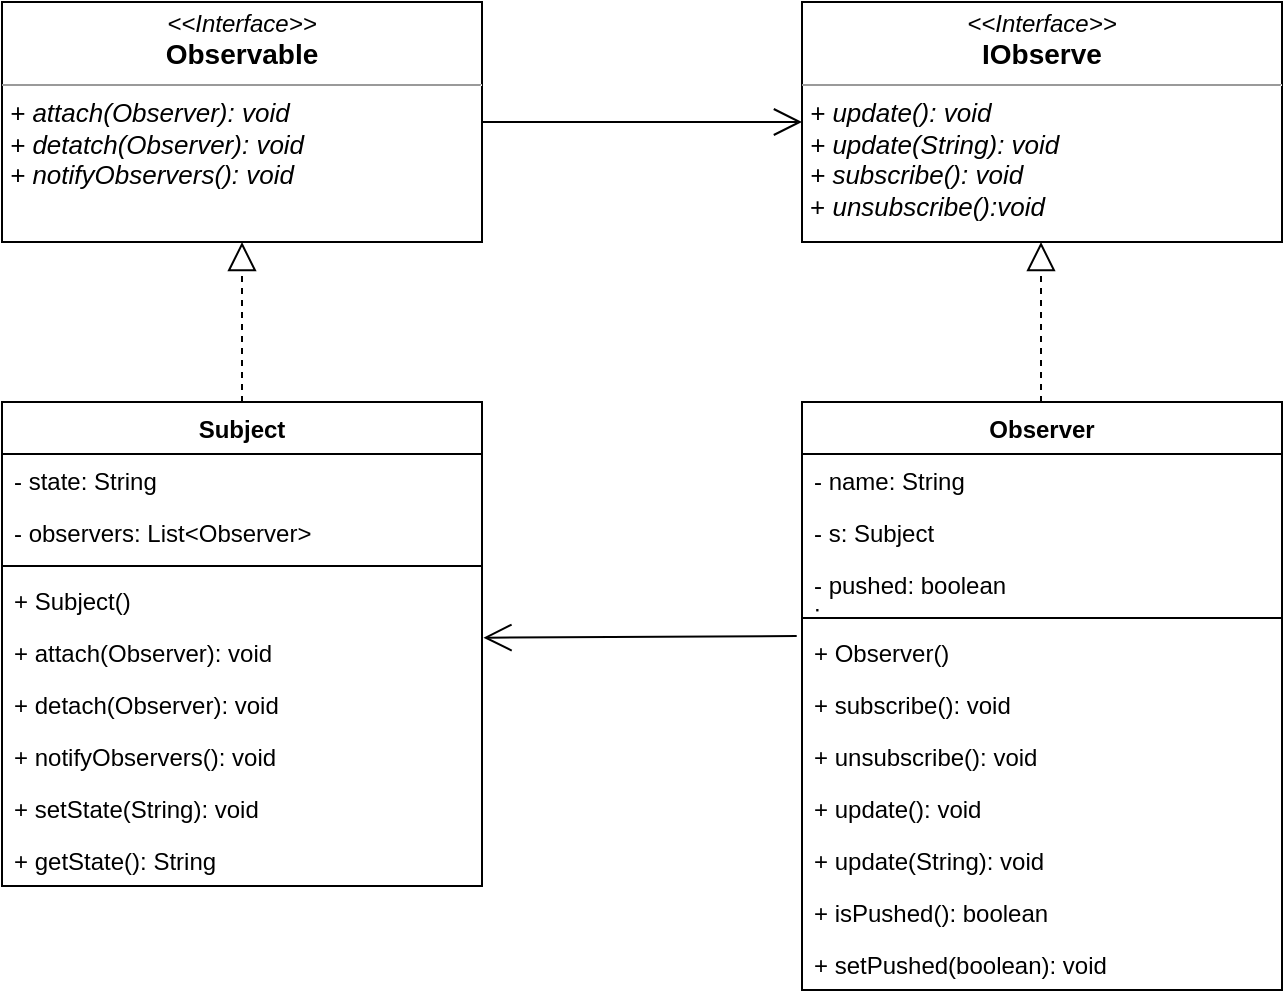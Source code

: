 <mxfile>
    <diagram id="yUIq9OjsWsYa8B09KO9P" name="observer_interface">
        <mxGraphModel dx="364" dy="476" grid="1" gridSize="10" guides="1" tooltips="1" connect="1" arrows="1" fold="1" page="1" pageScale="1" pageWidth="827" pageHeight="1169" math="0" shadow="0">
            <root>
                <mxCell id="0"/>
                <mxCell id="1" parent="0"/>
                <mxCell id="5" style="edgeStyle=orthogonalEdgeStyle;rounded=0;orthogonalLoop=1;jettySize=auto;html=1;exitX=0.5;exitY=1;exitDx=0;exitDy=0;" parent="1" edge="1">
                    <mxGeometry relative="1" as="geometry">
                        <mxPoint x="660" y="375" as="sourcePoint"/>
                        <mxPoint x="660" y="375" as="targetPoint"/>
                    </mxGeometry>
                </mxCell>
                <mxCell id="8" style="edgeStyle=orthogonalEdgeStyle;rounded=0;orthogonalLoop=1;jettySize=auto;html=1;exitX=0.5;exitY=1;exitDx=0;exitDy=0;" parent="1" edge="1">
                    <mxGeometry relative="1" as="geometry">
                        <mxPoint x="380" y="280" as="sourcePoint"/>
                        <mxPoint x="380" y="280" as="targetPoint"/>
                    </mxGeometry>
                </mxCell>
                <mxCell id="47" style="edgeStyle=none;html=1;exitX=1;exitY=0.5;exitDx=0;exitDy=0;" parent="1" source="15" edge="1">
                    <mxGeometry relative="1" as="geometry">
                        <mxPoint x="320" y="140" as="targetPoint"/>
                    </mxGeometry>
                </mxCell>
                <mxCell id="15" value="&lt;p style=&quot;margin: 0px ; margin-top: 4px ; text-align: center&quot;&gt;&lt;i&gt;&amp;lt;&amp;lt;Interface&amp;gt;&amp;gt;&lt;/i&gt;&lt;br&gt;&lt;b&gt;&lt;font style=&quot;font-size: 14px&quot;&gt;Observable&lt;/font&gt;&lt;/b&gt;&lt;/p&gt;&lt;hr size=&quot;1&quot;&gt;&lt;p style=&quot;margin: 0px 0px 0px 4px; font-size: 13px;&quot;&gt;&lt;font style=&quot;font-size: 13px;&quot;&gt;&lt;i style=&quot;&quot;&gt;+ attach(Observer): void&lt;br&gt;+ detatch(Observer): void&lt;br&gt;&lt;/i&gt;&lt;/font&gt;&lt;/p&gt;&lt;p style=&quot;margin: 0px 0px 0px 4px; font-size: 13px;&quot;&gt;&lt;font style=&quot;font-size: 13px;&quot;&gt;&lt;i style=&quot;&quot;&gt;+ notifyObservers(): void&lt;/i&gt;&lt;/font&gt;&lt;br&gt;&lt;/p&gt;" style="verticalAlign=top;align=left;overflow=fill;fontSize=12;fontFamily=Helvetica;html=1;" parent="1" vertex="1">
                    <mxGeometry x="80" y="80" width="240" height="120" as="geometry"/>
                </mxCell>
                <mxCell id="20" value="" style="endArrow=block;dashed=1;endFill=0;endSize=12;html=1;exitX=0.5;exitY=0;exitDx=0;exitDy=0;entryX=0.5;entryY=1;entryDx=0;entryDy=0;" parent="1" source="37" target="15" edge="1">
                    <mxGeometry width="160" relative="1" as="geometry">
                        <mxPoint x="190" y="245" as="sourcePoint"/>
                        <mxPoint x="490" y="280" as="targetPoint"/>
                    </mxGeometry>
                </mxCell>
                <mxCell id="31" value="" style="endArrow=open;endFill=1;endSize=12;html=1;exitX=-0.011;exitY=0.193;exitDx=0;exitDy=0;entryX=1.003;entryY=0.225;entryDx=0;entryDy=0;entryPerimeter=0;exitPerimeter=0;" parent="1" source="52" target="42" edge="1">
                    <mxGeometry width="160" relative="1" as="geometry">
                        <mxPoint x="260" y="470" as="sourcePoint"/>
                        <mxPoint x="140" y="620" as="targetPoint"/>
                        <Array as="points"/>
                    </mxGeometry>
                </mxCell>
                <mxCell id="35" value="" style="endArrow=open;endFill=1;endSize=12;html=1;entryX=0;entryY=0.5;entryDx=0;entryDy=0;exitX=1;exitY=0.5;exitDx=0;exitDy=0;" parent="1" source="15" edge="1">
                    <mxGeometry width="160" relative="1" as="geometry">
                        <mxPoint x="290" y="118" as="sourcePoint"/>
                        <mxPoint x="480" y="140" as="targetPoint"/>
                        <Array as="points"/>
                    </mxGeometry>
                </mxCell>
                <mxCell id="37" value="Subject" style="swimlane;fontStyle=1;align=center;verticalAlign=top;childLayout=stackLayout;horizontal=1;startSize=26;horizontalStack=0;resizeParent=1;resizeParentMax=0;resizeLast=0;collapsible=1;marginBottom=0;" parent="1" vertex="1">
                    <mxGeometry x="80" y="280" width="240" height="242" as="geometry"/>
                </mxCell>
                <mxCell id="38" value="- state: String" style="text;strokeColor=none;fillColor=none;align=left;verticalAlign=top;spacingLeft=4;spacingRight=4;overflow=hidden;rotatable=0;points=[[0,0.5],[1,0.5]];portConstraint=eastwest;" parent="37" vertex="1">
                    <mxGeometry y="26" width="240" height="26" as="geometry"/>
                </mxCell>
                <mxCell id="41" value="- observers: List&lt;Observer&gt;" style="text;strokeColor=none;fillColor=none;align=left;verticalAlign=top;spacingLeft=4;spacingRight=4;overflow=hidden;rotatable=0;points=[[0,0.5],[1,0.5]];portConstraint=eastwest;" parent="37" vertex="1">
                    <mxGeometry y="52" width="240" height="26" as="geometry"/>
                </mxCell>
                <mxCell id="39" value="" style="line;strokeWidth=1;fillColor=none;align=left;verticalAlign=middle;spacingTop=-1;spacingLeft=3;spacingRight=3;rotatable=0;labelPosition=right;points=[];portConstraint=eastwest;strokeColor=inherit;" parent="37" vertex="1">
                    <mxGeometry y="78" width="240" height="8" as="geometry"/>
                </mxCell>
                <mxCell id="40" value="+ Subject()" style="text;strokeColor=none;fillColor=none;align=left;verticalAlign=top;spacingLeft=4;spacingRight=4;overflow=hidden;rotatable=0;points=[[0,0.5],[1,0.5]];portConstraint=eastwest;" parent="37" vertex="1">
                    <mxGeometry y="86" width="240" height="26" as="geometry"/>
                </mxCell>
                <mxCell id="42" value="+ attach(Observer): void" style="text;strokeColor=none;fillColor=none;align=left;verticalAlign=top;spacingLeft=4;spacingRight=4;overflow=hidden;rotatable=0;points=[[0,0.5],[1,0.5]];portConstraint=eastwest;" parent="37" vertex="1">
                    <mxGeometry y="112" width="240" height="26" as="geometry"/>
                </mxCell>
                <mxCell id="43" value="+ detach(Observer): void" style="text;strokeColor=none;fillColor=none;align=left;verticalAlign=top;spacingLeft=4;spacingRight=4;overflow=hidden;rotatable=0;points=[[0,0.5],[1,0.5]];portConstraint=eastwest;" parent="37" vertex="1">
                    <mxGeometry y="138" width="240" height="26" as="geometry"/>
                </mxCell>
                <mxCell id="44" value="+ notifyObservers(): void" style="text;strokeColor=none;fillColor=none;align=left;verticalAlign=top;spacingLeft=4;spacingRight=4;overflow=hidden;rotatable=0;points=[[0,0.5],[1,0.5]];portConstraint=eastwest;" parent="37" vertex="1">
                    <mxGeometry y="164" width="240" height="26" as="geometry"/>
                </mxCell>
                <mxCell id="45" value="+ setState(String): void" style="text;strokeColor=none;fillColor=none;align=left;verticalAlign=top;spacingLeft=4;spacingRight=4;overflow=hidden;rotatable=0;points=[[0,0.5],[1,0.5]];portConstraint=eastwest;" parent="37" vertex="1">
                    <mxGeometry y="190" width="240" height="26" as="geometry"/>
                </mxCell>
                <mxCell id="46" value="+ getState(): String" style="text;strokeColor=none;fillColor=none;align=left;verticalAlign=top;spacingLeft=4;spacingRight=4;overflow=hidden;rotatable=0;points=[[0,0.5],[1,0.5]];portConstraint=eastwest;" parent="37" vertex="1">
                    <mxGeometry y="216" width="240" height="26" as="geometry"/>
                </mxCell>
                <mxCell id="48" value="Observer" style="swimlane;fontStyle=1;align=center;verticalAlign=top;childLayout=stackLayout;horizontal=1;startSize=26;horizontalStack=0;resizeParent=1;resizeParentMax=0;resizeLast=0;collapsible=1;marginBottom=0;" parent="1" vertex="1">
                    <mxGeometry x="480" y="280" width="240" height="294" as="geometry"/>
                </mxCell>
                <mxCell id="49" value="- name: String" style="text;strokeColor=none;fillColor=none;align=left;verticalAlign=top;spacingLeft=4;spacingRight=4;overflow=hidden;rotatable=0;points=[[0,0.5],[1,0.5]];portConstraint=eastwest;" parent="48" vertex="1">
                    <mxGeometry y="26" width="240" height="26" as="geometry"/>
                </mxCell>
                <mxCell id="50" value="- s: Subject" style="text;strokeColor=none;fillColor=none;align=left;verticalAlign=top;spacingLeft=4;spacingRight=4;overflow=hidden;rotatable=0;points=[[0,0.5],[1,0.5]];portConstraint=eastwest;" parent="48" vertex="1">
                    <mxGeometry y="52" width="240" height="26" as="geometry"/>
                </mxCell>
                <mxCell id="60" value="- pushed: boolean&#xa;: " style="text;strokeColor=none;fillColor=none;align=left;verticalAlign=top;spacingLeft=4;spacingRight=4;overflow=hidden;rotatable=0;points=[[0,0.5],[1,0.5]];portConstraint=eastwest;" parent="48" vertex="1">
                    <mxGeometry y="78" width="240" height="26" as="geometry"/>
                </mxCell>
                <mxCell id="51" value="" style="line;strokeWidth=1;fillColor=none;align=left;verticalAlign=middle;spacingTop=-1;spacingLeft=3;spacingRight=3;rotatable=0;labelPosition=right;points=[];portConstraint=eastwest;strokeColor=inherit;" parent="48" vertex="1">
                    <mxGeometry y="104" width="240" height="8" as="geometry"/>
                </mxCell>
                <mxCell id="52" value="+ Observer()" style="text;strokeColor=none;fillColor=none;align=left;verticalAlign=top;spacingLeft=4;spacingRight=4;overflow=hidden;rotatable=0;points=[[0,0.5],[1,0.5]];portConstraint=eastwest;" parent="48" vertex="1">
                    <mxGeometry y="112" width="240" height="26" as="geometry"/>
                </mxCell>
                <mxCell id="53" value="+ subscribe(): void" style="text;strokeColor=none;fillColor=none;align=left;verticalAlign=top;spacingLeft=4;spacingRight=4;overflow=hidden;rotatable=0;points=[[0,0.5],[1,0.5]];portConstraint=eastwest;" parent="48" vertex="1">
                    <mxGeometry y="138" width="240" height="26" as="geometry"/>
                </mxCell>
                <mxCell id="63" value="+ unsubscribe(): void" style="text;strokeColor=none;fillColor=none;align=left;verticalAlign=top;spacingLeft=4;spacingRight=4;overflow=hidden;rotatable=0;points=[[0,0.5],[1,0.5]];portConstraint=eastwest;" parent="48" vertex="1">
                    <mxGeometry y="164" width="240" height="26" as="geometry"/>
                </mxCell>
                <mxCell id="54" value="+ update(): void" style="text;strokeColor=none;fillColor=none;align=left;verticalAlign=top;spacingLeft=4;spacingRight=4;overflow=hidden;rotatable=0;points=[[0,0.5],[1,0.5]];portConstraint=eastwest;" parent="48" vertex="1">
                    <mxGeometry y="190" width="240" height="26" as="geometry"/>
                </mxCell>
                <mxCell id="55" value="+ update(String): void" style="text;strokeColor=none;fillColor=none;align=left;verticalAlign=top;spacingLeft=4;spacingRight=4;overflow=hidden;rotatable=0;points=[[0,0.5],[1,0.5]];portConstraint=eastwest;" parent="48" vertex="1">
                    <mxGeometry y="216" width="240" height="26" as="geometry"/>
                </mxCell>
                <mxCell id="64" value="+ isPushed(): boolean" style="text;strokeColor=none;fillColor=none;align=left;verticalAlign=top;spacingLeft=4;spacingRight=4;overflow=hidden;rotatable=0;points=[[0,0.5],[1,0.5]];portConstraint=eastwest;" parent="48" vertex="1">
                    <mxGeometry y="242" width="240" height="26" as="geometry"/>
                </mxCell>
                <mxCell id="62" value="+ setPushed(boolean): void" style="text;strokeColor=none;fillColor=none;align=left;verticalAlign=top;spacingLeft=4;spacingRight=4;overflow=hidden;rotatable=0;points=[[0,0.5],[1,0.5]];portConstraint=eastwest;" parent="48" vertex="1">
                    <mxGeometry y="268" width="240" height="26" as="geometry"/>
                </mxCell>
                <mxCell id="58" value="&lt;p style=&quot;margin: 0px ; margin-top: 4px ; text-align: center&quot;&gt;&lt;i&gt;&amp;lt;&amp;lt;Interface&amp;gt;&amp;gt;&lt;/i&gt;&lt;br&gt;&lt;b&gt;&lt;font style=&quot;font-size: 14px&quot;&gt;IObserve&lt;/font&gt;&lt;/b&gt;&lt;/p&gt;&lt;hr size=&quot;1&quot;&gt;&lt;p style=&quot;margin: 0px 0px 0px 4px; font-size: 13px;&quot;&gt;&lt;font style=&quot;font-size: 13px;&quot;&gt;&lt;i style=&quot;&quot;&gt;+ update(): void&lt;br&gt;+&amp;nbsp;update(String): void&lt;br&gt;&lt;/i&gt;&lt;/font&gt;&lt;/p&gt;&lt;p style=&quot;margin: 0px 0px 0px 4px; font-size: 13px;&quot;&gt;&lt;font style=&quot;font-size: 13px;&quot;&gt;&lt;font style=&quot;font-size: 13px;&quot;&gt;&lt;i&gt;+ subscribe(): void&lt;/i&gt;&lt;/font&gt;&lt;br&gt;&lt;/font&gt;&lt;/p&gt;&lt;p style=&quot;margin: 0px 0px 0px 4px; font-size: 13px;&quot;&gt;&lt;font style=&quot;font-size: 13px;&quot;&gt;+ &lt;i style=&quot;&quot;&gt;unsubscribe():void&lt;/i&gt;&lt;/font&gt;&lt;/p&gt;&lt;p style=&quot;margin: 0px ; margin-left: 4px&quot;&gt;&lt;font style=&quot;font-size: 14px&quot;&gt;&lt;span style=&quot;color: rgba(0, 0, 0, 0); font-family: monospace; font-size: 0px;&quot;&gt;%3CmxGraphModel%3E%3Croot%3E%3CmxCell%20id%3D%220%22%2F%3E%3CmxCell%20id%3D%221%22%20parent%3D%220%22%2F%3E%3CmxCell%20id%3D%222%22%20value%3D%22%2B%20unsubscribe()%3A%20void%22%20style%3D%22text%3BstrokeColor%3Dnone%3BfillColor%3Dnone%3Balign%3Dleft%3BverticalAlign%3Dtop%3BspacingLeft%3D4%3BspacingRight%3D4%3Boverflow%3Dhidden%3Brotatable%3D0%3Bpoints%3D%5B%5B0%2C0.5%5D%2C%5B1%2C0.5%5D%5D%3BportConstraint%3Deastwest%3B%22%20vertex%3D%221%22%20parent%3D%221%22%3E%3CmxGeometry%20x%3D%22480%22%20y%3D%22444%22%20width%3D%22240%22%20height%3D%2226%22%20as%3D%22geometry%22%2F%3E%3C%2FmxCell%3E%3C%2Froot%3E%3C%2FmxGraphModel%3E&lt;/span&gt;&lt;/font&gt;&lt;/p&gt;&lt;span style=&quot;color: rgba(0, 0, 0, 0); font-family: monospace; font-size: 0px; background-color: initial;&quot;&gt;GraphModel%3E%3Croot%3E%3CmxCell%20id%3D%220%22%2F%3E%3CmxCell%20id%3D%221%22%20parent%3D%220%22%2F%3E%3CmxCell%20id%3D%222%22%20value%3D%22%2B%20unsubscribe()%3A%20void%22%20style%3D%22text%3BstrokeColor%3Dnone%3BfillColor%3Dnone%3Balign%3Dleft%3BverticalAlign%3Dtop%3BspacingLeft%3D4%3BspacingRight%3D4%3Boverflow%3Dhidden%3Brotatable%3D0%3Bpoints%3D%5B%5B0%2C0.5%5D%2C%5B1%2C0.5%5D%5D%3BportConstraint%3Deastwest%3B%22%20vertex%3D%221%22%20parent%3D%221%22%3E%3CmxGeometry%20x%3D%22480%22%20y%3D%22444%22%20width%3D%22240%22%20height%3D%2226%22%20as%3D%22geometry%22%2F%3E%3C%2FmxCell%3E%3C%2Froot%3E%3C%2FmxGraphModel%3E&lt;/span&gt;" style="verticalAlign=top;align=left;overflow=fill;fontSize=12;fontFamily=Helvetica;html=1;" parent="1" vertex="1">
                    <mxGeometry x="480" y="80" width="240" height="120" as="geometry"/>
                </mxCell>
                <mxCell id="59" value="" style="endArrow=block;dashed=1;endFill=0;endSize=12;html=1;exitX=0.5;exitY=0;exitDx=0;exitDy=0;entryX=0.5;entryY=1;entryDx=0;entryDy=0;" parent="1" edge="1">
                    <mxGeometry width="160" relative="1" as="geometry">
                        <mxPoint x="599.5" y="280" as="sourcePoint"/>
                        <mxPoint x="599.5" y="200" as="targetPoint"/>
                    </mxGeometry>
                </mxCell>
            </root>
        </mxGraphModel>
    </diagram>
    <diagram name="observer_abstract_class" id="XB_M_hnxvpLGYGITTDiH">
        <mxGraphModel dx="812" dy="476" grid="1" gridSize="10" guides="1" tooltips="1" connect="1" arrows="1" fold="1" page="1" pageScale="1" pageWidth="827" pageHeight="1169" math="0" shadow="0">
            <root>
                <mxCell id="POL3i28iTh2GQ_S_40G1-0"/>
                <mxCell id="POL3i28iTh2GQ_S_40G1-1" parent="POL3i28iTh2GQ_S_40G1-0"/>
                <mxCell id="POL3i28iTh2GQ_S_40G1-2" style="edgeStyle=orthogonalEdgeStyle;rounded=0;orthogonalLoop=1;jettySize=auto;html=1;exitX=0.5;exitY=1;exitDx=0;exitDy=0;" parent="POL3i28iTh2GQ_S_40G1-1" edge="1">
                    <mxGeometry relative="1" as="geometry">
                        <mxPoint x="660" y="375" as="sourcePoint"/>
                        <mxPoint x="660" y="375" as="targetPoint"/>
                    </mxGeometry>
                </mxCell>
                <mxCell id="POL3i28iTh2GQ_S_40G1-3" style="edgeStyle=orthogonalEdgeStyle;rounded=0;orthogonalLoop=1;jettySize=auto;html=1;exitX=0.5;exitY=1;exitDx=0;exitDy=0;" parent="POL3i28iTh2GQ_S_40G1-1" edge="1">
                    <mxGeometry relative="1" as="geometry">
                        <mxPoint x="380" y="280" as="sourcePoint"/>
                        <mxPoint x="380" y="280" as="targetPoint"/>
                    </mxGeometry>
                </mxCell>
                <mxCell id="POL3i28iTh2GQ_S_40G1-4" style="edgeStyle=none;html=1;exitX=1;exitY=0.5;exitDx=0;exitDy=0;" parent="POL3i28iTh2GQ_S_40G1-1" source="POL3i28iTh2GQ_S_40G1-5" edge="1">
                    <mxGeometry relative="1" as="geometry">
                        <mxPoint x="320" y="140" as="targetPoint"/>
                    </mxGeometry>
                </mxCell>
                <mxCell id="POL3i28iTh2GQ_S_40G1-5" value="&lt;p style=&quot;margin: 0px ; margin-top: 4px ; text-align: center&quot;&gt;&lt;i&gt;&amp;lt;&amp;lt;Interface&amp;gt;&amp;gt;&lt;/i&gt;&lt;br&gt;&lt;b&gt;&lt;font style=&quot;font-size: 14px&quot;&gt;Observable&lt;/font&gt;&lt;/b&gt;&lt;/p&gt;&lt;hr size=&quot;1&quot;&gt;&lt;p style=&quot;margin: 0px ; margin-left: 4px&quot;&gt;&lt;font style=&quot;font-size: 14px&quot;&gt;+ &lt;i&gt;attach&lt;/i&gt;(Observer): void&lt;br&gt;+ &lt;i&gt;detatch&lt;/i&gt;(Observer): void&lt;br&gt;&lt;/font&gt;&lt;/p&gt;&lt;p style=&quot;margin: 0px ; margin-left: 4px&quot;&gt;&lt;font style=&quot;font-size: 14px&quot;&gt;+ &lt;i&gt;notifyObservers&lt;/i&gt;(): void&lt;/font&gt;&lt;br&gt;&lt;/p&gt;" style="verticalAlign=top;align=left;overflow=fill;fontSize=12;fontFamily=Helvetica;html=1;" parent="POL3i28iTh2GQ_S_40G1-1" vertex="1">
                    <mxGeometry x="80" y="80" width="240" height="120" as="geometry"/>
                </mxCell>
                <mxCell id="POL3i28iTh2GQ_S_40G1-6" value="" style="endArrow=block;dashed=1;endFill=0;endSize=12;html=1;exitX=0.5;exitY=0;exitDx=0;exitDy=0;entryX=0.5;entryY=1;entryDx=0;entryDy=0;" parent="POL3i28iTh2GQ_S_40G1-1" source="POL3i28iTh2GQ_S_40G1-9" target="POL3i28iTh2GQ_S_40G1-5" edge="1">
                    <mxGeometry width="160" relative="1" as="geometry">
                        <mxPoint x="190" y="245" as="sourcePoint"/>
                        <mxPoint x="490" y="280" as="targetPoint"/>
                    </mxGeometry>
                </mxCell>
                <mxCell id="POL3i28iTh2GQ_S_40G1-7" value="" style="endArrow=open;endFill=1;endSize=12;html=1;exitX=0;exitY=0.225;exitDx=0;exitDy=0;exitPerimeter=0;entryX=1.003;entryY=0.225;entryDx=0;entryDy=0;entryPerimeter=0;" parent="POL3i28iTh2GQ_S_40G1-1" source="POL3i28iTh2GQ_S_40G1-24" target="POL3i28iTh2GQ_S_40G1-14" edge="1">
                    <mxGeometry width="160" relative="1" as="geometry">
                        <mxPoint x="260" y="470" as="sourcePoint"/>
                        <mxPoint x="140" y="620" as="targetPoint"/>
                        <Array as="points"/>
                    </mxGeometry>
                </mxCell>
                <mxCell id="POL3i28iTh2GQ_S_40G1-8" value="" style="endArrow=open;endFill=1;endSize=12;html=1;entryX=0;entryY=0.5;entryDx=0;entryDy=0;exitX=1;exitY=0.5;exitDx=0;exitDy=0;" parent="POL3i28iTh2GQ_S_40G1-1" source="POL3i28iTh2GQ_S_40G1-5" edge="1">
                    <mxGeometry width="160" relative="1" as="geometry">
                        <mxPoint x="290" y="118" as="sourcePoint"/>
                        <mxPoint x="480" y="140" as="targetPoint"/>
                        <Array as="points"/>
                    </mxGeometry>
                </mxCell>
                <mxCell id="POL3i28iTh2GQ_S_40G1-9" value="Subject" style="swimlane;fontStyle=1;align=center;verticalAlign=top;childLayout=stackLayout;horizontal=1;startSize=26;horizontalStack=0;resizeParent=1;resizeParentMax=0;resizeLast=0;collapsible=1;marginBottom=0;" parent="POL3i28iTh2GQ_S_40G1-1" vertex="1">
                    <mxGeometry x="80" y="280" width="240" height="242" as="geometry"/>
                </mxCell>
                <mxCell id="POL3i28iTh2GQ_S_40G1-10" value="- state: String" style="text;strokeColor=none;fillColor=none;align=left;verticalAlign=top;spacingLeft=4;spacingRight=4;overflow=hidden;rotatable=0;points=[[0,0.5],[1,0.5]];portConstraint=eastwest;" parent="POL3i28iTh2GQ_S_40G1-9" vertex="1">
                    <mxGeometry y="26" width="240" height="26" as="geometry"/>
                </mxCell>
                <mxCell id="POL3i28iTh2GQ_S_40G1-11" value="- observers: List&lt;Observer&gt;" style="text;strokeColor=none;fillColor=none;align=left;verticalAlign=top;spacingLeft=4;spacingRight=4;overflow=hidden;rotatable=0;points=[[0,0.5],[1,0.5]];portConstraint=eastwest;" parent="POL3i28iTh2GQ_S_40G1-9" vertex="1">
                    <mxGeometry y="52" width="240" height="26" as="geometry"/>
                </mxCell>
                <mxCell id="POL3i28iTh2GQ_S_40G1-12" value="" style="line;strokeWidth=1;fillColor=none;align=left;verticalAlign=middle;spacingTop=-1;spacingLeft=3;spacingRight=3;rotatable=0;labelPosition=right;points=[];portConstraint=eastwest;strokeColor=inherit;" parent="POL3i28iTh2GQ_S_40G1-9" vertex="1">
                    <mxGeometry y="78" width="240" height="8" as="geometry"/>
                </mxCell>
                <mxCell id="POL3i28iTh2GQ_S_40G1-13" value="+ Subject()" style="text;strokeColor=none;fillColor=none;align=left;verticalAlign=top;spacingLeft=4;spacingRight=4;overflow=hidden;rotatable=0;points=[[0,0.5],[1,0.5]];portConstraint=eastwest;" parent="POL3i28iTh2GQ_S_40G1-9" vertex="1">
                    <mxGeometry y="86" width="240" height="26" as="geometry"/>
                </mxCell>
                <mxCell id="POL3i28iTh2GQ_S_40G1-14" value="+ attach(Observer): void" style="text;strokeColor=none;fillColor=none;align=left;verticalAlign=top;spacingLeft=4;spacingRight=4;overflow=hidden;rotatable=0;points=[[0,0.5],[1,0.5]];portConstraint=eastwest;" parent="POL3i28iTh2GQ_S_40G1-9" vertex="1">
                    <mxGeometry y="112" width="240" height="26" as="geometry"/>
                </mxCell>
                <mxCell id="POL3i28iTh2GQ_S_40G1-15" value="+ detach(Observer): void" style="text;strokeColor=none;fillColor=none;align=left;verticalAlign=top;spacingLeft=4;spacingRight=4;overflow=hidden;rotatable=0;points=[[0,0.5],[1,0.5]];portConstraint=eastwest;" parent="POL3i28iTh2GQ_S_40G1-9" vertex="1">
                    <mxGeometry y="138" width="240" height="26" as="geometry"/>
                </mxCell>
                <mxCell id="POL3i28iTh2GQ_S_40G1-16" value="+ notifyObservers(): void" style="text;strokeColor=none;fillColor=none;align=left;verticalAlign=top;spacingLeft=4;spacingRight=4;overflow=hidden;rotatable=0;points=[[0,0.5],[1,0.5]];portConstraint=eastwest;" parent="POL3i28iTh2GQ_S_40G1-9" vertex="1">
                    <mxGeometry y="164" width="240" height="26" as="geometry"/>
                </mxCell>
                <mxCell id="POL3i28iTh2GQ_S_40G1-17" value="+ setState(String): void" style="text;strokeColor=none;fillColor=none;align=left;verticalAlign=top;spacingLeft=4;spacingRight=4;overflow=hidden;rotatable=0;points=[[0,0.5],[1,0.5]];portConstraint=eastwest;" parent="POL3i28iTh2GQ_S_40G1-9" vertex="1">
                    <mxGeometry y="190" width="240" height="26" as="geometry"/>
                </mxCell>
                <mxCell id="POL3i28iTh2GQ_S_40G1-18" value="+ getState(): String" style="text;strokeColor=none;fillColor=none;align=left;verticalAlign=top;spacingLeft=4;spacingRight=4;overflow=hidden;rotatable=0;points=[[0,0.5],[1,0.5]];portConstraint=eastwest;" parent="POL3i28iTh2GQ_S_40G1-9" vertex="1">
                    <mxGeometry y="216" width="240" height="26" as="geometry"/>
                </mxCell>
                <mxCell id="POL3i28iTh2GQ_S_40G1-19" value="Observer" style="swimlane;fontStyle=1;align=center;verticalAlign=top;childLayout=stackLayout;horizontal=1;startSize=26;horizontalStack=0;resizeParent=1;resizeParentMax=0;resizeLast=0;collapsible=1;marginBottom=0;" parent="POL3i28iTh2GQ_S_40G1-1" vertex="1">
                    <mxGeometry x="480" y="280" width="240" height="190" as="geometry"/>
                </mxCell>
                <mxCell id="POL3i28iTh2GQ_S_40G1-20" value="- name: String" style="text;strokeColor=none;fillColor=none;align=left;verticalAlign=top;spacingLeft=4;spacingRight=4;overflow=hidden;rotatable=0;points=[[0,0.5],[1,0.5]];portConstraint=eastwest;" parent="POL3i28iTh2GQ_S_40G1-19" vertex="1">
                    <mxGeometry y="26" width="240" height="26" as="geometry"/>
                </mxCell>
                <mxCell id="POL3i28iTh2GQ_S_40G1-21" value="- s: Subject" style="text;strokeColor=none;fillColor=none;align=left;verticalAlign=top;spacingLeft=4;spacingRight=4;overflow=hidden;rotatable=0;points=[[0,0.5],[1,0.5]];portConstraint=eastwest;" parent="POL3i28iTh2GQ_S_40G1-19" vertex="1">
                    <mxGeometry y="52" width="240" height="26" as="geometry"/>
                </mxCell>
                <mxCell id="POL3i28iTh2GQ_S_40G1-22" value="" style="line;strokeWidth=1;fillColor=none;align=left;verticalAlign=middle;spacingTop=-1;spacingLeft=3;spacingRight=3;rotatable=0;labelPosition=right;points=[];portConstraint=eastwest;strokeColor=inherit;" parent="POL3i28iTh2GQ_S_40G1-19" vertex="1">
                    <mxGeometry y="78" width="240" height="8" as="geometry"/>
                </mxCell>
                <mxCell id="POL3i28iTh2GQ_S_40G1-23" value="+ Observer()" style="text;strokeColor=none;fillColor=none;align=left;verticalAlign=top;spacingLeft=4;spacingRight=4;overflow=hidden;rotatable=0;points=[[0,0.5],[1,0.5]];portConstraint=eastwest;" parent="POL3i28iTh2GQ_S_40G1-19" vertex="1">
                    <mxGeometry y="86" width="240" height="26" as="geometry"/>
                </mxCell>
                <mxCell id="POL3i28iTh2GQ_S_40G1-24" value="+ subscribe(): void" style="text;strokeColor=none;fillColor=none;align=left;verticalAlign=top;spacingLeft=4;spacingRight=4;overflow=hidden;rotatable=0;points=[[0,0.5],[1,0.5]];portConstraint=eastwest;" parent="POL3i28iTh2GQ_S_40G1-19" vertex="1">
                    <mxGeometry y="112" width="240" height="26" as="geometry"/>
                </mxCell>
                <mxCell id="POL3i28iTh2GQ_S_40G1-25" value="+ update(): void" style="text;strokeColor=none;fillColor=none;align=left;verticalAlign=top;spacingLeft=4;spacingRight=4;overflow=hidden;rotatable=0;points=[[0,0.5],[1,0.5]];portConstraint=eastwest;" parent="POL3i28iTh2GQ_S_40G1-19" vertex="1">
                    <mxGeometry y="138" width="240" height="26" as="geometry"/>
                </mxCell>
                <mxCell id="POL3i28iTh2GQ_S_40G1-26" value="+ update(String): void" style="text;strokeColor=none;fillColor=none;align=left;verticalAlign=top;spacingLeft=4;spacingRight=4;overflow=hidden;rotatable=0;points=[[0,0.5],[1,0.5]];portConstraint=eastwest;" parent="POL3i28iTh2GQ_S_40G1-19" vertex="1">
                    <mxGeometry y="164" width="240" height="26" as="geometry"/>
                </mxCell>
                <mxCell id="SfUSjvz3gGztC0RgXbXA-0" value="AbstractObserver" style="swimlane;fontStyle=1;align=center;verticalAlign=top;childLayout=stackLayout;horizontal=1;startSize=26;horizontalStack=0;resizeParent=1;resizeParentMax=0;resizeLast=0;collapsible=1;marginBottom=0;" parent="POL3i28iTh2GQ_S_40G1-1" vertex="1">
                    <mxGeometry x="480" y="80" width="240" height="112" as="geometry"/>
                </mxCell>
                <mxCell id="SfUSjvz3gGztC0RgXbXA-3" value="" style="line;strokeWidth=1;fillColor=none;align=left;verticalAlign=middle;spacingTop=-1;spacingLeft=3;spacingRight=3;rotatable=0;labelPosition=right;points=[];portConstraint=eastwest;strokeColor=inherit;" parent="SfUSjvz3gGztC0RgXbXA-0" vertex="1">
                    <mxGeometry y="26" width="240" height="8" as="geometry"/>
                </mxCell>
                <mxCell id="SfUSjvz3gGztC0RgXbXA-5" value="+ update(): void" style="text;strokeColor=none;fillColor=none;align=left;verticalAlign=top;spacingLeft=4;spacingRight=4;overflow=hidden;rotatable=0;points=[[0,0.5],[1,0.5]];portConstraint=eastwest;" parent="SfUSjvz3gGztC0RgXbXA-0" vertex="1">
                    <mxGeometry y="34" width="240" height="26" as="geometry"/>
                </mxCell>
                <mxCell id="SfUSjvz3gGztC0RgXbXA-6" value="+ update(String): void" style="text;strokeColor=none;fillColor=none;align=left;verticalAlign=top;spacingLeft=4;spacingRight=4;overflow=hidden;rotatable=0;points=[[0,0.5],[1,0.5]];portConstraint=eastwest;" parent="SfUSjvz3gGztC0RgXbXA-0" vertex="1">
                    <mxGeometry y="60" width="240" height="26" as="geometry"/>
                </mxCell>
                <mxCell id="SfUSjvz3gGztC0RgXbXA-7" value="+ subscribe(): void" style="text;strokeColor=none;fillColor=none;align=left;verticalAlign=top;spacingLeft=4;spacingRight=4;overflow=hidden;rotatable=0;points=[[0,0.5],[1,0.5]];portConstraint=eastwest;" parent="SfUSjvz3gGztC0RgXbXA-0" vertex="1">
                    <mxGeometry y="86" width="240" height="26" as="geometry"/>
                </mxCell>
                <mxCell id="E3SG2cjWT2w9siCpgrEA-0" value="Extends" style="endArrow=block;endSize=16;endFill=0;html=1;entryX=0.496;entryY=1.032;entryDx=0;entryDy=0;entryPerimeter=0;exitX=0.5;exitY=0;exitDx=0;exitDy=0;" parent="POL3i28iTh2GQ_S_40G1-1" source="POL3i28iTh2GQ_S_40G1-19" target="SfUSjvz3gGztC0RgXbXA-7" edge="1">
                    <mxGeometry width="160" relative="1" as="geometry">
                        <mxPoint x="330" y="310" as="sourcePoint"/>
                        <mxPoint x="490" y="310" as="targetPoint"/>
                    </mxGeometry>
                </mxCell>
            </root>
        </mxGraphModel>
    </diagram>
</mxfile>